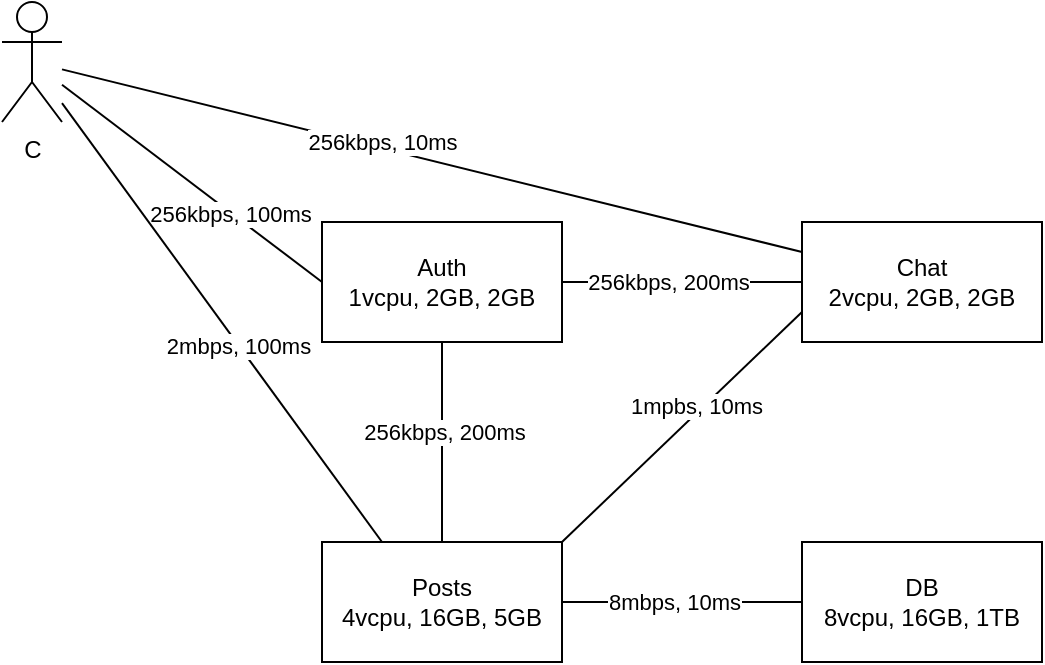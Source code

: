 <mxfile version="20.3.0" type="device" pages="2"><diagram id="TTRqupK-qeuxF9N37Ldn" name="social media"><mxGraphModel dx="775" dy="706" grid="1" gridSize="10" guides="1" tooltips="1" connect="1" arrows="1" fold="1" page="1" pageScale="1" pageWidth="850" pageHeight="1100" math="0" shadow="0"><root><mxCell id="0"/><mxCell id="1" parent="0"/><mxCell id="FjRku4gH8DPGYZkBuigK-8" style="orthogonalLoop=1;jettySize=auto;html=1;exitX=0;exitY=0.75;exitDx=0;exitDy=0;entryX=1;entryY=0;entryDx=0;entryDy=0;rounded=0;endArrow=none;endFill=0;" edge="1" parent="1" source="FjRku4gH8DPGYZkBuigK-26" target="FjRku4gH8DPGYZkBuigK-24"><mxGeometry relative="1" as="geometry"><mxPoint x="540" y="380" as="sourcePoint"/><mxPoint x="420" y="500" as="targetPoint"/></mxGeometry></mxCell><mxCell id="FjRku4gH8DPGYZkBuigK-22" value="1mpbs, 10ms" style="edgeLabel;html=1;align=center;verticalAlign=middle;resizable=0;points=[];" vertex="1" connectable="0" parent="FjRku4gH8DPGYZkBuigK-8"><mxGeometry x="-0.15" y="-3" relative="1" as="geometry"><mxPoint as="offset"/></mxGeometry></mxCell><mxCell id="FjRku4gH8DPGYZkBuigK-9" style="edgeStyle=none;rounded=0;orthogonalLoop=1;jettySize=auto;html=1;exitX=0;exitY=0.5;exitDx=0;exitDy=0;entryX=1;entryY=0.5;entryDx=0;entryDy=0;endArrow=none;endFill=0;" edge="1" parent="1" source="FjRku4gH8DPGYZkBuigK-26" target="FjRku4gH8DPGYZkBuigK-27"><mxGeometry relative="1" as="geometry"><mxPoint x="520" y="360" as="sourcePoint"/><mxPoint x="440" y="360" as="targetPoint"/></mxGeometry></mxCell><mxCell id="FjRku4gH8DPGYZkBuigK-20" value="256kbps, 200ms" style="edgeLabel;html=1;align=center;verticalAlign=middle;resizable=0;points=[];" vertex="1" connectable="0" parent="FjRku4gH8DPGYZkBuigK-9"><mxGeometry x="0.35" y="2" relative="1" as="geometry"><mxPoint x="14" y="-2" as="offset"/></mxGeometry></mxCell><mxCell id="FjRku4gH8DPGYZkBuigK-10" style="edgeStyle=none;rounded=0;orthogonalLoop=1;jettySize=auto;html=1;exitX=0.5;exitY=0;exitDx=0;exitDy=0;entryX=0.5;entryY=1;entryDx=0;entryDy=0;endArrow=none;endFill=0;" edge="1" parent="1" source="FjRku4gH8DPGYZkBuigK-24" target="FjRku4gH8DPGYZkBuigK-27"><mxGeometry relative="1" as="geometry"><mxPoint x="400" y="480" as="sourcePoint"/><mxPoint x="400" y="400" as="targetPoint"/></mxGeometry></mxCell><mxCell id="FjRku4gH8DPGYZkBuigK-21" value="256kbps, 200ms" style="edgeLabel;html=1;align=center;verticalAlign=middle;resizable=0;points=[];" vertex="1" connectable="0" parent="FjRku4gH8DPGYZkBuigK-10"><mxGeometry x="0.1" y="-1" relative="1" as="geometry"><mxPoint as="offset"/></mxGeometry></mxCell><mxCell id="FjRku4gH8DPGYZkBuigK-11" style="edgeStyle=none;rounded=0;orthogonalLoop=1;jettySize=auto;html=1;exitX=1;exitY=0.5;exitDx=0;exitDy=0;endArrow=none;endFill=0;entryX=0;entryY=0.5;entryDx=0;entryDy=0;" edge="1" parent="1" source="FjRku4gH8DPGYZkBuigK-24" target="FjRku4gH8DPGYZkBuigK-25"><mxGeometry relative="1" as="geometry"><mxPoint x="440" y="520" as="sourcePoint"/><mxPoint x="570" y="520" as="targetPoint"/></mxGeometry></mxCell><mxCell id="FjRku4gH8DPGYZkBuigK-23" value="8mbps, 10ms" style="edgeLabel;html=1;align=center;verticalAlign=middle;resizable=0;points=[];" vertex="1" connectable="0" parent="FjRku4gH8DPGYZkBuigK-11"><mxGeometry x="-0.2" y="-2" relative="1" as="geometry"><mxPoint x="8" y="-2" as="offset"/></mxGeometry></mxCell><mxCell id="FjRku4gH8DPGYZkBuigK-13" value="" style="edgeStyle=none;rounded=0;orthogonalLoop=1;jettySize=auto;html=1;endArrow=none;endFill=0;entryX=0;entryY=0.5;entryDx=0;entryDy=0;" edge="1" parent="1" source="FjRku4gH8DPGYZkBuigK-12" target="FjRku4gH8DPGYZkBuigK-27"><mxGeometry relative="1" as="geometry"><mxPoint x="378.361" y="341.639" as="targetPoint"/></mxGeometry></mxCell><mxCell id="FjRku4gH8DPGYZkBuigK-18" value="256kbps, 100ms" style="edgeLabel;html=1;align=center;verticalAlign=middle;resizable=0;points=[];" vertex="1" connectable="0" parent="FjRku4gH8DPGYZkBuigK-13"><mxGeometry x="0.291" y="-1" relative="1" as="geometry"><mxPoint as="offset"/></mxGeometry></mxCell><mxCell id="FjRku4gH8DPGYZkBuigK-14" value="" style="edgeStyle=none;rounded=0;orthogonalLoop=1;jettySize=auto;html=1;endArrow=none;endFill=0;entryX=0.25;entryY=0;entryDx=0;entryDy=0;" edge="1" parent="1" source="FjRku4gH8DPGYZkBuigK-12" target="FjRku4gH8DPGYZkBuigK-24"><mxGeometry relative="1" as="geometry"><mxPoint x="385.806" y="494.194" as="targetPoint"/></mxGeometry></mxCell><mxCell id="FjRku4gH8DPGYZkBuigK-19" value="2mbps, 100ms" style="edgeLabel;html=1;align=center;verticalAlign=middle;resizable=0;points=[];" vertex="1" connectable="0" parent="FjRku4gH8DPGYZkBuigK-14"><mxGeometry x="0.101" relative="1" as="geometry"><mxPoint as="offset"/></mxGeometry></mxCell><mxCell id="FjRku4gH8DPGYZkBuigK-16" value="" style="edgeStyle=none;rounded=0;orthogonalLoop=1;jettySize=auto;html=1;endArrow=none;endFill=0;entryX=0;entryY=0.25;entryDx=0;entryDy=0;" edge="1" parent="1" source="FjRku4gH8DPGYZkBuigK-12" target="FjRku4gH8DPGYZkBuigK-26"><mxGeometry relative="1" as="geometry"><mxPoint x="532.043" y="347.957" as="targetPoint"/></mxGeometry></mxCell><mxCell id="FjRku4gH8DPGYZkBuigK-17" value="256kbps, 10ms" style="edgeLabel;html=1;align=center;verticalAlign=middle;resizable=0;points=[];" vertex="1" connectable="0" parent="FjRku4gH8DPGYZkBuigK-16"><mxGeometry x="-0.367" y="2" relative="1" as="geometry"><mxPoint x="42" y="9" as="offset"/></mxGeometry></mxCell><mxCell id="FjRku4gH8DPGYZkBuigK-12" value="C" style="shape=umlActor;verticalLabelPosition=bottom;verticalAlign=top;html=1;outlineConnect=0;" vertex="1" parent="1"><mxGeometry x="200" y="210" width="30" height="60" as="geometry"/></mxCell><mxCell id="FjRku4gH8DPGYZkBuigK-24" value="Posts&lt;br&gt;4vcpu, 16GB, 5GB" style="rounded=0;whiteSpace=wrap;html=1;" vertex="1" parent="1"><mxGeometry x="360" y="480" width="120" height="60" as="geometry"/></mxCell><mxCell id="FjRku4gH8DPGYZkBuigK-25" value="DB&lt;br&gt;8vcpu, 16GB, 1TB" style="rounded=0;whiteSpace=wrap;html=1;" vertex="1" parent="1"><mxGeometry x="600" y="480" width="120" height="60" as="geometry"/></mxCell><mxCell id="FjRku4gH8DPGYZkBuigK-26" value="Chat&lt;br&gt;2vcpu, 2GB, 2GB" style="rounded=0;whiteSpace=wrap;html=1;" vertex="1" parent="1"><mxGeometry x="600" y="320" width="120" height="60" as="geometry"/></mxCell><mxCell id="FjRku4gH8DPGYZkBuigK-27" value="Auth&lt;br&gt;1vcpu, 2GB, 2GB" style="rounded=0;whiteSpace=wrap;html=1;" vertex="1" parent="1"><mxGeometry x="360" y="320" width="120" height="60" as="geometry"/></mxCell></root></mxGraphModel></diagram><diagram id="dUKU-cFJf_SO31FroUZK" name="iot"><mxGraphModel dx="775" dy="706" grid="1" gridSize="10" guides="1" tooltips="1" connect="1" arrows="1" fold="1" page="1" pageScale="1" pageWidth="850" pageHeight="1100" math="0" shadow="0"><root><mxCell id="0"/><mxCell id="1" parent="0"/><mxCell id="B6ZyRl9STUr5KMDw4PvF-1" style="orthogonalLoop=1;jettySize=auto;html=1;exitX=0;exitY=0.5;exitDx=0;exitDy=0;entryX=1;entryY=0.5;entryDx=0;entryDy=0;rounded=0;endArrow=none;endFill=0;" edge="1" parent="1" source="B6ZyRl9STUr5KMDw4PvF-18" target="B6ZyRl9STUr5KMDw4PvF-16"><mxGeometry relative="1" as="geometry"><mxPoint x="540" y="380" as="sourcePoint"/><mxPoint x="420" y="500" as="targetPoint"/></mxGeometry></mxCell><mxCell id="B6ZyRl9STUr5KMDw4PvF-2" value="1mpbs, 10ms" style="edgeLabel;html=1;align=center;verticalAlign=middle;resizable=0;points=[];" vertex="1" connectable="0" parent="B6ZyRl9STUr5KMDw4PvF-1"><mxGeometry x="-0.15" y="-3" relative="1" as="geometry"><mxPoint as="offset"/></mxGeometry></mxCell><mxCell id="B6ZyRl9STUr5KMDw4PvF-11" value="" style="edgeStyle=none;rounded=0;orthogonalLoop=1;jettySize=auto;html=1;endArrow=none;endFill=0;entryX=0.5;entryY=0;entryDx=0;entryDy=0;" edge="1" parent="1" source="B6ZyRl9STUr5KMDw4PvF-15" target="B6ZyRl9STUr5KMDw4PvF-16"><mxGeometry relative="1" as="geometry"><mxPoint x="385.806" y="494.194" as="targetPoint"/></mxGeometry></mxCell><mxCell id="B6ZyRl9STUr5KMDw4PvF-12" value="10mbps, 100ms" style="edgeLabel;html=1;align=center;verticalAlign=middle;resizable=0;points=[];" vertex="1" connectable="0" parent="B6ZyRl9STUr5KMDw4PvF-11"><mxGeometry x="0.101" relative="1" as="geometry"><mxPoint as="offset"/></mxGeometry></mxCell><mxCell id="B6ZyRl9STUr5KMDw4PvF-13" value="" style="edgeStyle=none;rounded=0;orthogonalLoop=1;jettySize=auto;html=1;endArrow=none;endFill=0;entryX=0.5;entryY=0;entryDx=0;entryDy=0;" edge="1" parent="1" source="B6ZyRl9STUr5KMDw4PvF-15" target="B6ZyRl9STUr5KMDw4PvF-18"><mxGeometry relative="1" as="geometry"><mxPoint x="532.043" y="347.957" as="targetPoint"/></mxGeometry></mxCell><mxCell id="B6ZyRl9STUr5KMDw4PvF-14" value="1mpbs, 10ms" style="edgeLabel;html=1;align=center;verticalAlign=middle;resizable=0;points=[];" vertex="1" connectable="0" parent="B6ZyRl9STUr5KMDw4PvF-13"><mxGeometry x="-0.367" y="2" relative="1" as="geometry"><mxPoint x="14" y="30" as="offset"/></mxGeometry></mxCell><mxCell id="B6ZyRl9STUr5KMDw4PvF-15" value="C" style="shape=umlActor;verticalLabelPosition=bottom;verticalAlign=top;html=1;outlineConnect=0;" vertex="1" parent="1"><mxGeometry x="530" y="320" width="30" height="60" as="geometry"/></mxCell><mxCell id="B6ZyRl9STUr5KMDw4PvF-16" value="Data collection&lt;br&gt;4vcpu, 16GB, 5GB" style="rounded=0;whiteSpace=wrap;html=1;" vertex="1" parent="1"><mxGeometry x="360" y="480" width="120" height="60" as="geometry"/></mxCell><mxCell id="B6ZyRl9STUr5KMDw4PvF-18" value="Control&lt;br&gt;16vcpu, 2GB, 2GB" style="rounded=0;whiteSpace=wrap;html=1;" vertex="1" parent="1"><mxGeometry x="610" y="480" width="120" height="60" as="geometry"/></mxCell></root></mxGraphModel></diagram></mxfile>